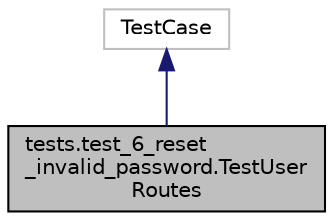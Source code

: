 digraph "tests.test_6_reset_invalid_password.TestUserRoutes"
{
  edge [fontname="Helvetica",fontsize="10",labelfontname="Helvetica",labelfontsize="10"];
  node [fontname="Helvetica",fontsize="10",shape=record];
  Node0 [label="tests.test_6_reset\l_invalid_password.TestUser\lRoutes",height=0.2,width=0.4,color="black", fillcolor="grey75", style="filled", fontcolor="black"];
  Node1 -> Node0 [dir="back",color="midnightblue",fontsize="10",style="solid",fontname="Helvetica"];
  Node1 [label="TestCase",height=0.2,width=0.4,color="grey75", fillcolor="white", style="filled"];
}

